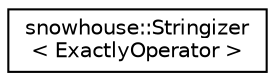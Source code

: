 digraph "Graphical Class Hierarchy"
{
 // INTERACTIVE_SVG=YES
  edge [fontname="Helvetica",fontsize="10",labelfontname="Helvetica",labelfontsize="10"];
  node [fontname="Helvetica",fontsize="10",shape=record];
  rankdir="LR";
  Node0 [label="snowhouse::Stringizer\l\< ExactlyOperator \>",height=0.2,width=0.4,color="black", fillcolor="white", style="filled",URL="$structsnowhouse_1_1Stringizer_3_01ExactlyOperator_01_4.html"];
}
